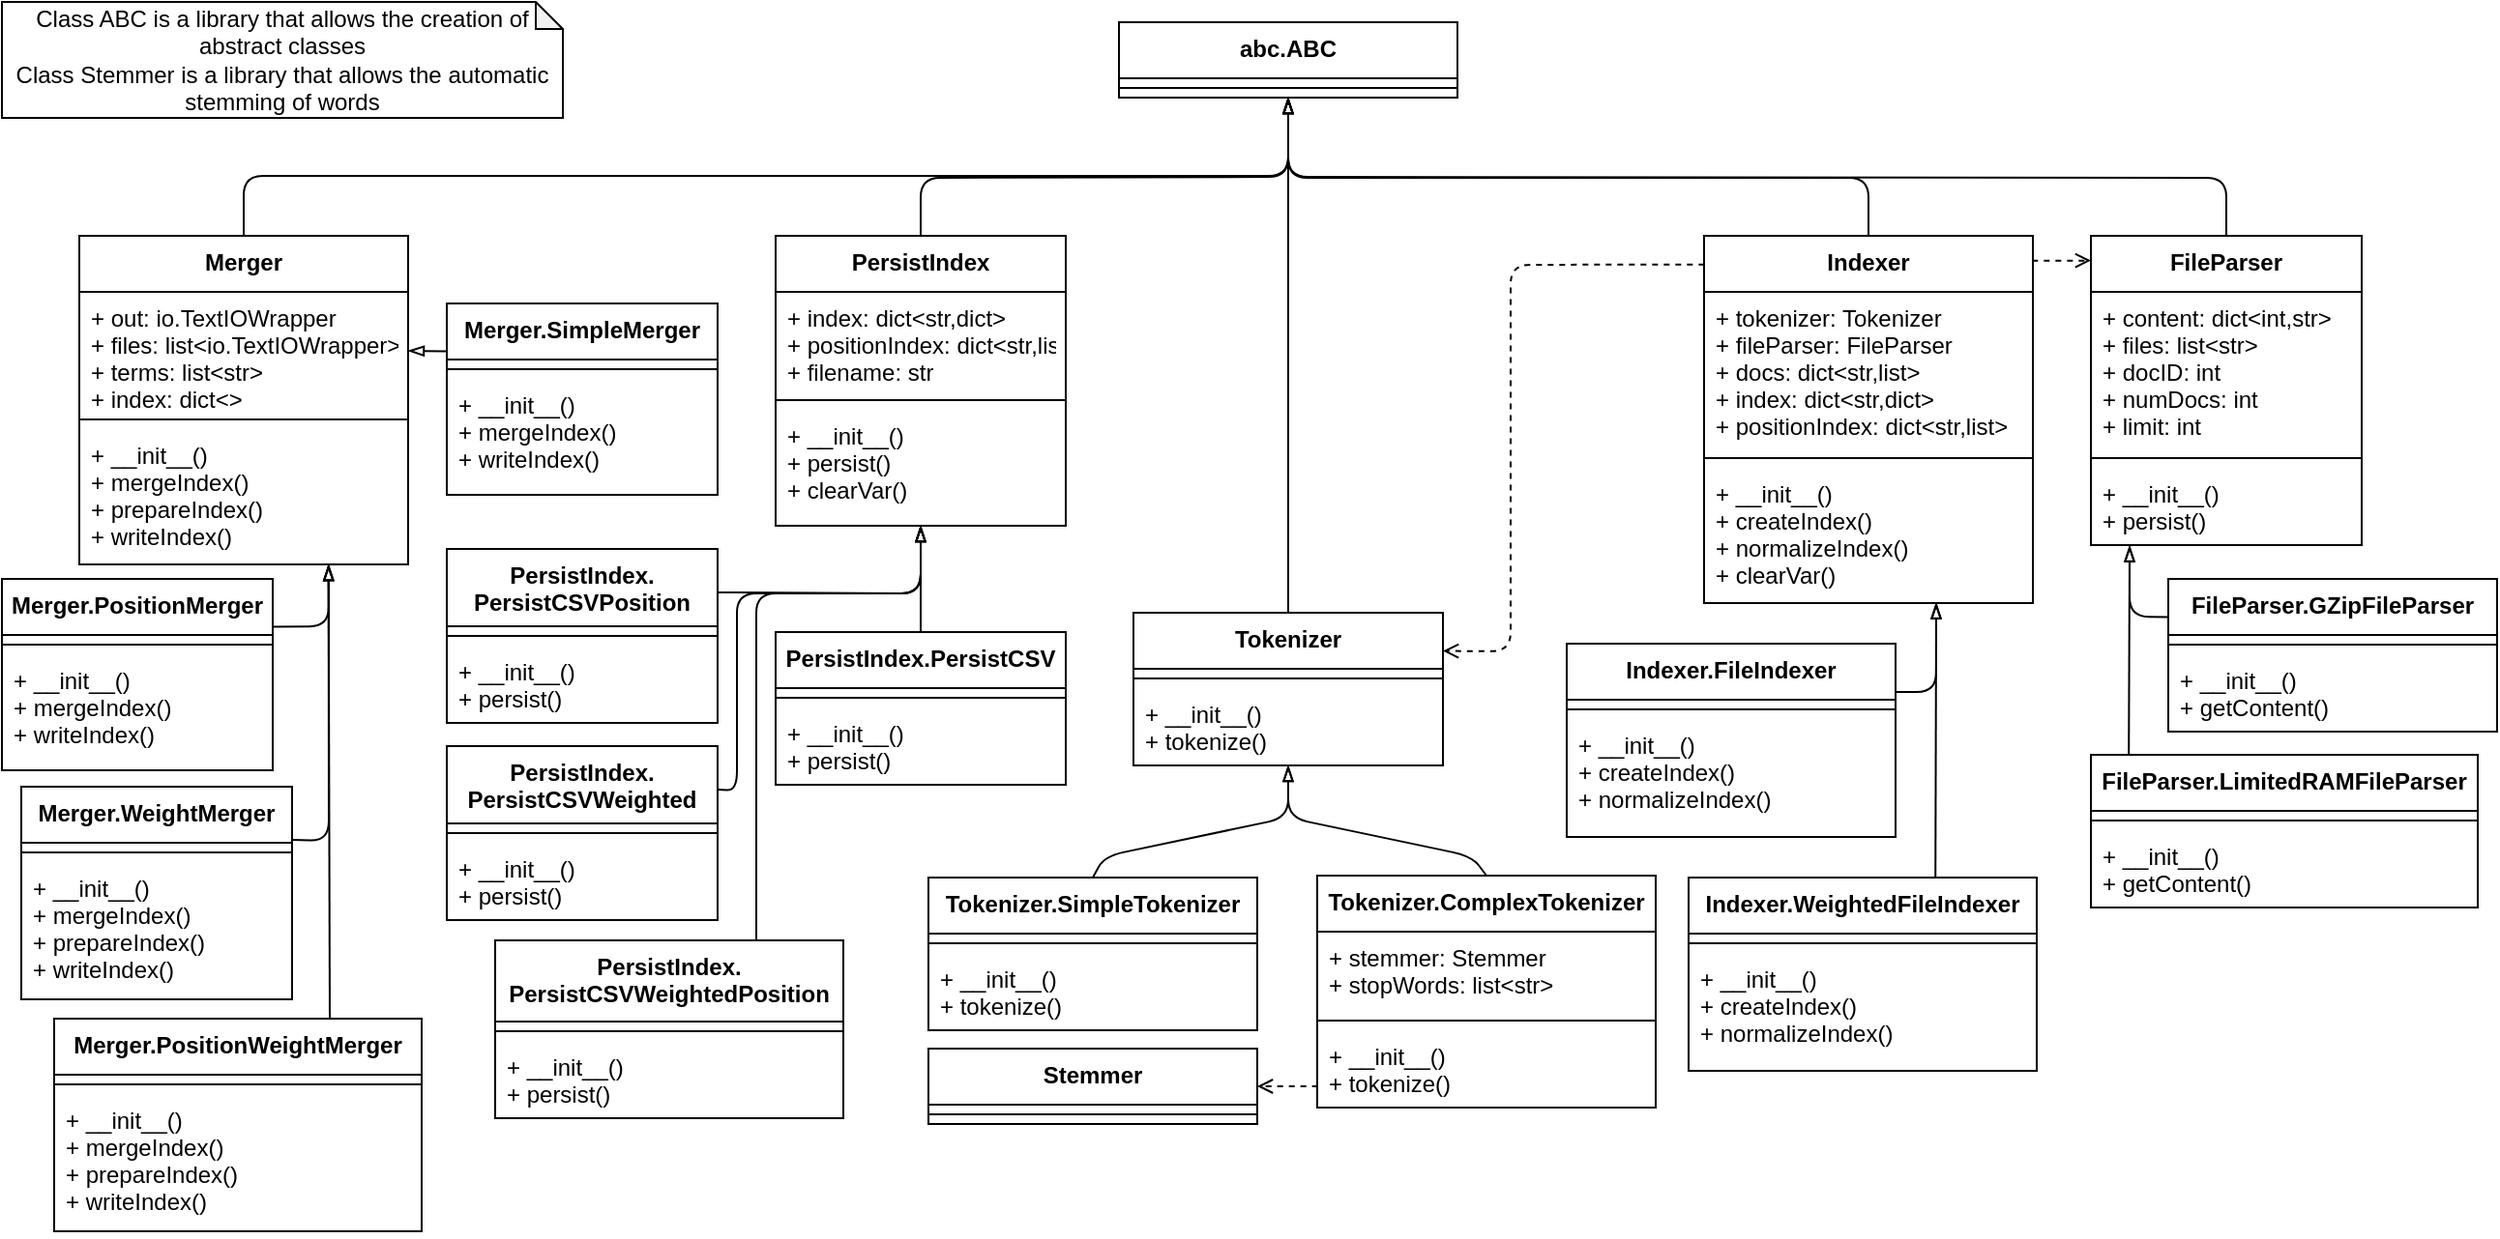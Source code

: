 <mxfile version="12.1.9" type="device" pages="1"><diagram id="VKY3sUnj_cn3xkOF_sJY" name="Page-1"><mxGraphModel dx="2232" dy="1197" grid="1" gridSize="10" guides="1" tooltips="1" connect="1" arrows="1" fold="1" page="1" pageScale="1" pageWidth="850" pageHeight="1100" math="0" shadow="0"><root><mxCell id="0"/><mxCell id="1" parent="0"/><mxCell id="mFvd8jELYNwVajI45UIi-1" value="Tokenizer" style="swimlane;fontStyle=1;align=center;verticalAlign=top;childLayout=stackLayout;horizontal=1;startSize=29;horizontalStack=0;resizeParent=1;resizeParentMax=0;resizeLast=0;collapsible=1;marginBottom=0;" parent="1" vertex="1"><mxGeometry x="385" y="350" width="160" height="79" as="geometry"/></mxCell><mxCell id="mFvd8jELYNwVajI45UIi-3" value="" style="line;strokeWidth=1;fillColor=none;align=left;verticalAlign=middle;spacingTop=-1;spacingLeft=3;spacingRight=3;rotatable=0;labelPosition=right;points=[];portConstraint=eastwest;" parent="mFvd8jELYNwVajI45UIi-1" vertex="1"><mxGeometry y="29" width="160" height="10" as="geometry"/></mxCell><mxCell id="mFvd8jELYNwVajI45UIi-4" value="+ __init__()&#xA;+ tokenize()&#xA;" style="text;strokeColor=none;fillColor=none;align=left;verticalAlign=top;spacingLeft=4;spacingRight=4;overflow=hidden;rotatable=0;points=[[0,0.5],[1,0.5]];portConstraint=eastwest;" parent="mFvd8jELYNwVajI45UIi-1" vertex="1"><mxGeometry y="39" width="160" height="40" as="geometry"/></mxCell><mxCell id="mFvd8jELYNwVajI45UIi-5" value="Tokenizer.ComplexTokenizer" style="swimlane;fontStyle=1;align=center;verticalAlign=top;childLayout=stackLayout;horizontal=1;startSize=29;horizontalStack=0;resizeParent=1;resizeParentMax=0;resizeLast=0;collapsible=1;marginBottom=0;" parent="1" vertex="1"><mxGeometry x="480" y="486" width="175" height="120" as="geometry"/></mxCell><mxCell id="mFvd8jELYNwVajI45UIi-6" value="+ stemmer: Stemmer&#xA;+ stopWords: list&lt;str&gt;&#xA;" style="text;strokeColor=none;fillColor=none;align=left;verticalAlign=top;spacingLeft=4;spacingRight=4;overflow=hidden;rotatable=0;points=[[0,0.5],[1,0.5]];portConstraint=eastwest;" parent="mFvd8jELYNwVajI45UIi-5" vertex="1"><mxGeometry y="29" width="175" height="41" as="geometry"/></mxCell><mxCell id="mFvd8jELYNwVajI45UIi-7" value="" style="line;strokeWidth=1;fillColor=none;align=left;verticalAlign=middle;spacingTop=-1;spacingLeft=3;spacingRight=3;rotatable=0;labelPosition=right;points=[];portConstraint=eastwest;" parent="mFvd8jELYNwVajI45UIi-5" vertex="1"><mxGeometry y="70" width="175" height="10" as="geometry"/></mxCell><mxCell id="mFvd8jELYNwVajI45UIi-8" value="+ __init__()&#xA;+ tokenize()&#xA;" style="text;strokeColor=none;fillColor=none;align=left;verticalAlign=top;spacingLeft=4;spacingRight=4;overflow=hidden;rotatable=0;points=[[0,0.5],[1,0.5]];portConstraint=eastwest;" parent="mFvd8jELYNwVajI45UIi-5" vertex="1"><mxGeometry y="80" width="175" height="40" as="geometry"/></mxCell><mxCell id="mFvd8jELYNwVajI45UIi-9" value="Stemmer" style="swimlane;fontStyle=1;align=center;verticalAlign=top;childLayout=stackLayout;horizontal=1;startSize=29;horizontalStack=0;resizeParent=1;resizeParentMax=0;resizeLast=0;collapsible=1;marginBottom=0;" parent="1" vertex="1"><mxGeometry x="279" y="575.5" width="170" height="39" as="geometry"/></mxCell><mxCell id="mFvd8jELYNwVajI45UIi-11" value="" style="line;strokeWidth=1;fillColor=none;align=left;verticalAlign=middle;spacingTop=-1;spacingLeft=3;spacingRight=3;rotatable=0;labelPosition=right;points=[];portConstraint=eastwest;" parent="mFvd8jELYNwVajI45UIi-9" vertex="1"><mxGeometry y="29" width="170" height="10" as="geometry"/></mxCell><mxCell id="mFvd8jELYNwVajI45UIi-13" value="Tokenizer.SimpleTokenizer" style="swimlane;fontStyle=1;align=center;verticalAlign=top;childLayout=stackLayout;horizontal=1;startSize=29;horizontalStack=0;resizeParent=1;resizeParentMax=0;resizeLast=0;collapsible=1;marginBottom=0;" parent="1" vertex="1"><mxGeometry x="279" y="487" width="170" height="79" as="geometry"/></mxCell><mxCell id="mFvd8jELYNwVajI45UIi-15" value="" style="line;strokeWidth=1;fillColor=none;align=left;verticalAlign=middle;spacingTop=-1;spacingLeft=3;spacingRight=3;rotatable=0;labelPosition=right;points=[];portConstraint=eastwest;" parent="mFvd8jELYNwVajI45UIi-13" vertex="1"><mxGeometry y="29" width="170" height="10" as="geometry"/></mxCell><mxCell id="mFvd8jELYNwVajI45UIi-16" value="+ __init__()&#xA;+ tokenize()&#xA;" style="text;strokeColor=none;fillColor=none;align=left;verticalAlign=top;spacingLeft=4;spacingRight=4;overflow=hidden;rotatable=0;points=[[0,0.5],[1,0.5]];portConstraint=eastwest;" parent="mFvd8jELYNwVajI45UIi-13" vertex="1"><mxGeometry y="39" width="170" height="40" as="geometry"/></mxCell><mxCell id="mFvd8jELYNwVajI45UIi-17" value="" style="endArrow=blockThin;html=1;exitX=0.5;exitY=0;exitDx=0;exitDy=0;endFill=0;" parent="1" source="mFvd8jELYNwVajI45UIi-13" target="mFvd8jELYNwVajI45UIi-4" edge="1"><mxGeometry width="50" height="50" relative="1" as="geometry"><mxPoint x="470" y="550" as="sourcePoint"/><mxPoint x="210" y="590" as="targetPoint"/><Array as="points"><mxPoint x="370" y="476"/><mxPoint x="465" y="456"/></Array></mxGeometry></mxCell><mxCell id="mFvd8jELYNwVajI45UIi-18" value="" style="endArrow=blockThin;html=1;exitX=0.5;exitY=0;exitDx=0;exitDy=0;endFill=0;" parent="1" source="mFvd8jELYNwVajI45UIi-5" target="mFvd8jELYNwVajI45UIi-4" edge="1"><mxGeometry width="50" height="50" relative="1" as="geometry"><mxPoint x="355" y="555" as="sourcePoint"/><mxPoint x="470" y="470" as="targetPoint"/><Array as="points"><mxPoint x="560" y="476"/><mxPoint x="465" y="456"/></Array></mxGeometry></mxCell><mxCell id="mFvd8jELYNwVajI45UIi-19" value="" style="endArrow=open;html=1;exitX=0.002;exitY=0.725;exitDx=0;exitDy=0;endFill=0;dashed=1;exitPerimeter=0;" parent="1" source="mFvd8jELYNwVajI45UIi-8" target="mFvd8jELYNwVajI45UIi-9" edge="1"><mxGeometry width="50" height="50" relative="1" as="geometry"><mxPoint x="597.5" y="497.5" as="sourcePoint"/><mxPoint x="475" y="455.5" as="targetPoint"/><Array as="points"/></mxGeometry></mxCell><mxCell id="mFvd8jELYNwVajI45UIi-20" value="abc.ABC" style="swimlane;fontStyle=1;align=center;verticalAlign=top;childLayout=stackLayout;horizontal=1;startSize=29;horizontalStack=0;resizeParent=1;resizeParentMax=0;resizeLast=0;collapsible=1;marginBottom=0;" parent="1" vertex="1"><mxGeometry x="377.5" y="44.5" width="175" height="39" as="geometry"/></mxCell><mxCell id="mFvd8jELYNwVajI45UIi-21" value="" style="line;strokeWidth=1;fillColor=none;align=left;verticalAlign=middle;spacingTop=-1;spacingLeft=3;spacingRight=3;rotatable=0;labelPosition=right;points=[];portConstraint=eastwest;" parent="mFvd8jELYNwVajI45UIi-20" vertex="1"><mxGeometry y="29" width="175" height="10" as="geometry"/></mxCell><mxCell id="mFvd8jELYNwVajI45UIi-22" value="" style="endArrow=blockThin;html=1;exitX=0.5;exitY=0;exitDx=0;exitDy=0;endFill=0;" parent="1" source="mFvd8jELYNwVajI45UIi-1" target="mFvd8jELYNwVajI45UIi-20" edge="1"><mxGeometry width="50" height="50" relative="1" as="geometry"><mxPoint x="597.5" y="326.5" as="sourcePoint"/><mxPoint x="657.747" y="284.5" as="targetPoint"/><Array as="points"/></mxGeometry></mxCell><mxCell id="mFvd8jELYNwVajI45UIi-23" value="PersistIndex" style="swimlane;fontStyle=1;align=center;verticalAlign=top;childLayout=stackLayout;horizontal=1;startSize=29;horizontalStack=0;resizeParent=1;resizeParentMax=0;resizeLast=0;collapsible=1;marginBottom=0;" parent="1" vertex="1"><mxGeometry x="200" y="155" width="150" height="150" as="geometry"/></mxCell><mxCell id="mFvd8jELYNwVajI45UIi-24" value="+ index: dict&lt;str,dict&gt;&#xA;+ positionIndex: dict&lt;str,list&gt;&#xA;+ filename: str&#xA;" style="text;strokeColor=none;fillColor=none;align=left;verticalAlign=top;spacingLeft=4;spacingRight=4;overflow=hidden;rotatable=0;points=[[0,0.5],[1,0.5]];portConstraint=eastwest;" parent="mFvd8jELYNwVajI45UIi-23" vertex="1"><mxGeometry y="29" width="150" height="51" as="geometry"/></mxCell><mxCell id="mFvd8jELYNwVajI45UIi-25" value="" style="line;strokeWidth=1;fillColor=none;align=left;verticalAlign=middle;spacingTop=-1;spacingLeft=3;spacingRight=3;rotatable=0;labelPosition=right;points=[];portConstraint=eastwest;" parent="mFvd8jELYNwVajI45UIi-23" vertex="1"><mxGeometry y="80" width="150" height="10" as="geometry"/></mxCell><mxCell id="mFvd8jELYNwVajI45UIi-26" value="+ __init__()&#xA;+ persist()&#xA;+ clearVar()&#xA;" style="text;strokeColor=none;fillColor=none;align=left;verticalAlign=top;spacingLeft=4;spacingRight=4;overflow=hidden;rotatable=0;points=[[0,0.5],[1,0.5]];portConstraint=eastwest;" parent="mFvd8jELYNwVajI45UIi-23" vertex="1"><mxGeometry y="90" width="150" height="60" as="geometry"/></mxCell><mxCell id="mFvd8jELYNwVajI45UIi-27" value="PersistIndex.PersistCSV" style="swimlane;fontStyle=1;align=center;verticalAlign=top;childLayout=stackLayout;horizontal=1;startSize=29;horizontalStack=0;resizeParent=1;resizeParentMax=0;resizeLast=0;collapsible=1;marginBottom=0;" parent="1" vertex="1"><mxGeometry x="200" y="360" width="150" height="79" as="geometry"/></mxCell><mxCell id="mFvd8jELYNwVajI45UIi-29" value="" style="line;strokeWidth=1;fillColor=none;align=left;verticalAlign=middle;spacingTop=-1;spacingLeft=3;spacingRight=3;rotatable=0;labelPosition=right;points=[];portConstraint=eastwest;" parent="mFvd8jELYNwVajI45UIi-27" vertex="1"><mxGeometry y="29" width="150" height="10" as="geometry"/></mxCell><mxCell id="mFvd8jELYNwVajI45UIi-30" value="+ __init__()&#xA;+ persist()&#xA;" style="text;strokeColor=none;fillColor=none;align=left;verticalAlign=top;spacingLeft=4;spacingRight=4;overflow=hidden;rotatable=0;points=[[0,0.5],[1,0.5]];portConstraint=eastwest;" parent="mFvd8jELYNwVajI45UIi-27" vertex="1"><mxGeometry y="39" width="150" height="40" as="geometry"/></mxCell><mxCell id="mFvd8jELYNwVajI45UIi-31" value="" style="endArrow=blockThin;html=1;exitX=0.5;exitY=0;exitDx=0;exitDy=0;endFill=0;" parent="1" source="mFvd8jELYNwVajI45UIi-27" target="mFvd8jELYNwVajI45UIi-23" edge="1"><mxGeometry width="50" height="50" relative="1" as="geometry"><mxPoint x="565" y="164.5" as="sourcePoint"/><mxPoint x="565" y="93.5" as="targetPoint"/><Array as="points"/></mxGeometry></mxCell><mxCell id="mFvd8jELYNwVajI45UIi-32" value="" style="endArrow=blockThin;html=1;exitX=0.5;exitY=0;exitDx=0;exitDy=0;endFill=0;" parent="1" source="mFvd8jELYNwVajI45UIi-23" target="mFvd8jELYNwVajI45UIi-20" edge="1"><mxGeometry width="50" height="50" relative="1" as="geometry"><mxPoint x="475" y="164.5" as="sourcePoint"/><mxPoint x="475" y="93.5" as="targetPoint"/><Array as="points"><mxPoint x="275" y="125"/><mxPoint x="465" y="124.5"/></Array></mxGeometry></mxCell><mxCell id="mFvd8jELYNwVajI45UIi-37" value="FileParser" style="swimlane;fontStyle=1;align=center;verticalAlign=top;childLayout=stackLayout;horizontal=1;startSize=29;horizontalStack=0;resizeParent=1;resizeParentMax=0;resizeLast=0;collapsible=1;marginBottom=0;" parent="1" vertex="1"><mxGeometry x="880" y="155" width="140" height="160" as="geometry"/></mxCell><mxCell id="mFvd8jELYNwVajI45UIi-38" value="+ content: dict&lt;int,str&gt;&#xA;+ files: list&lt;str&gt;&#xA;+ docID: int&#xA;+ numDocs: int&#xA;+ limit: int&#xA;&#xA;" style="text;strokeColor=none;fillColor=none;align=left;verticalAlign=top;spacingLeft=4;spacingRight=4;overflow=hidden;rotatable=0;points=[[0,0.5],[1,0.5]];portConstraint=eastwest;" parent="mFvd8jELYNwVajI45UIi-37" vertex="1"><mxGeometry y="29" width="140" height="81" as="geometry"/></mxCell><mxCell id="mFvd8jELYNwVajI45UIi-39" value="" style="line;strokeWidth=1;fillColor=none;align=left;verticalAlign=middle;spacingTop=-1;spacingLeft=3;spacingRight=3;rotatable=0;labelPosition=right;points=[];portConstraint=eastwest;" parent="mFvd8jELYNwVajI45UIi-37" vertex="1"><mxGeometry y="110" width="140" height="10" as="geometry"/></mxCell><mxCell id="mFvd8jELYNwVajI45UIi-40" value="+ __init__()&#xA;+ persist()&#xA;" style="text;strokeColor=none;fillColor=none;align=left;verticalAlign=top;spacingLeft=4;spacingRight=4;overflow=hidden;rotatable=0;points=[[0,0.5],[1,0.5]];portConstraint=eastwest;" parent="mFvd8jELYNwVajI45UIi-37" vertex="1"><mxGeometry y="120" width="140" height="40" as="geometry"/></mxCell><mxCell id="mFvd8jELYNwVajI45UIi-41" value="FileParser.GZipFileParser" style="swimlane;fontStyle=1;align=center;verticalAlign=top;childLayout=stackLayout;horizontal=1;startSize=29;horizontalStack=0;resizeParent=1;resizeParentMax=0;resizeLast=0;collapsible=1;marginBottom=0;" parent="1" vertex="1"><mxGeometry x="920" y="332.5" width="170" height="79" as="geometry"/></mxCell><mxCell id="mFvd8jELYNwVajI45UIi-42" value="" style="line;strokeWidth=1;fillColor=none;align=left;verticalAlign=middle;spacingTop=-1;spacingLeft=3;spacingRight=3;rotatable=0;labelPosition=right;points=[];portConstraint=eastwest;" parent="mFvd8jELYNwVajI45UIi-41" vertex="1"><mxGeometry y="29" width="170" height="10" as="geometry"/></mxCell><mxCell id="mFvd8jELYNwVajI45UIi-43" value="+ __init__()&#xA;+ getContent()&#xA;" style="text;strokeColor=none;fillColor=none;align=left;verticalAlign=top;spacingLeft=4;spacingRight=4;overflow=hidden;rotatable=0;points=[[0,0.5],[1,0.5]];portConstraint=eastwest;" parent="mFvd8jELYNwVajI45UIi-41" vertex="1"><mxGeometry y="39" width="170" height="40" as="geometry"/></mxCell><mxCell id="mFvd8jELYNwVajI45UIi-44" value="" style="endArrow=blockThin;html=1;exitX=0;exitY=0.25;exitDx=0;exitDy=0;endFill=0;entryX=0.143;entryY=1.006;entryDx=0;entryDy=0;entryPerimeter=0;" parent="1" source="mFvd8jELYNwVajI45UIi-41" target="mFvd8jELYNwVajI45UIi-40" edge="1"><mxGeometry width="50" height="50" relative="1" as="geometry"><mxPoint x="1265" y="261.5" as="sourcePoint"/><mxPoint x="950" y="330" as="targetPoint"/><Array as="points"><mxPoint x="900" y="352"/></Array></mxGeometry></mxCell><mxCell id="mFvd8jELYNwVajI45UIi-46" value="" style="endArrow=blockThin;html=1;exitX=0.5;exitY=0;exitDx=0;exitDy=0;endFill=0;" parent="1" source="mFvd8jELYNwVajI45UIi-37" target="mFvd8jELYNwVajI45UIi-20" edge="1"><mxGeometry width="50" height="50" relative="1" as="geometry"><mxPoint x="475" y="164.5" as="sourcePoint"/><mxPoint x="475" y="93.5" as="targetPoint"/><Array as="points"><mxPoint x="950" y="125"/><mxPoint x="465" y="124.5"/></Array></mxGeometry></mxCell><mxCell id="mFvd8jELYNwVajI45UIi-48" value="&lt;div&gt;Class ABC is a library that allows the creation of abstract classes&lt;br&gt;&lt;/div&gt;&lt;div&gt;Class Stemmer is a library that allows the automatic stemming of words&lt;br&gt;&lt;/div&gt;" style="shape=note;whiteSpace=wrap;html=1;backgroundOutline=1;darkOpacity=0.05;size=14;" parent="1" vertex="1"><mxGeometry x="-200" y="34" width="290" height="60" as="geometry"/></mxCell><mxCell id="4yUmsOPbtaLWC8INMHLl-1" value="PersistIndex.&#xA;PersistCSVWeighted" style="swimlane;fontStyle=1;align=center;verticalAlign=top;childLayout=stackLayout;horizontal=1;startSize=40;horizontalStack=0;resizeParent=1;resizeParentMax=0;resizeLast=0;collapsible=1;marginBottom=0;" parent="1" vertex="1"><mxGeometry x="30" y="419" width="140" height="90" as="geometry"/></mxCell><mxCell id="4yUmsOPbtaLWC8INMHLl-2" value="" style="line;strokeWidth=1;fillColor=none;align=left;verticalAlign=middle;spacingTop=-1;spacingLeft=3;spacingRight=3;rotatable=0;labelPosition=right;points=[];portConstraint=eastwest;" parent="4yUmsOPbtaLWC8INMHLl-1" vertex="1"><mxGeometry y="40" width="140" height="10" as="geometry"/></mxCell><mxCell id="4yUmsOPbtaLWC8INMHLl-3" value="+ __init__()&#xA;+ persist()&#xA;" style="text;strokeColor=none;fillColor=none;align=left;verticalAlign=top;spacingLeft=4;spacingRight=4;overflow=hidden;rotatable=0;points=[[0,0.5],[1,0.5]];portConstraint=eastwest;" parent="4yUmsOPbtaLWC8INMHLl-1" vertex="1"><mxGeometry y="50" width="140" height="40" as="geometry"/></mxCell><mxCell id="4yUmsOPbtaLWC8INMHLl-6" value="" style="endArrow=blockThin;html=1;exitX=1;exitY=0.25;exitDx=0;exitDy=0;endFill=0;" parent="1" source="4yUmsOPbtaLWC8INMHLl-1" target="mFvd8jELYNwVajI45UIi-26" edge="1"><mxGeometry width="50" height="50" relative="1" as="geometry"><mxPoint x="100" y="303.75" as="sourcePoint"/><mxPoint x="270" y="274" as="targetPoint"/><Array as="points"><mxPoint x="180" y="442"/><mxPoint x="180" y="340"/><mxPoint x="275" y="340"/></Array></mxGeometry></mxCell><mxCell id="4yUmsOPbtaLWC8INMHLl-7" value="PersistIndex.&#xA;PersistCSVWeightedPosition" style="swimlane;fontStyle=1;align=center;verticalAlign=top;childLayout=stackLayout;horizontal=1;startSize=42;horizontalStack=0;resizeParent=1;resizeParentMax=0;resizeLast=0;collapsible=1;marginBottom=0;" parent="1" vertex="1"><mxGeometry x="55" y="519.5" width="180" height="92" as="geometry"/></mxCell><mxCell id="4yUmsOPbtaLWC8INMHLl-8" value="" style="line;strokeWidth=1;fillColor=none;align=left;verticalAlign=middle;spacingTop=-1;spacingLeft=3;spacingRight=3;rotatable=0;labelPosition=right;points=[];portConstraint=eastwest;" parent="4yUmsOPbtaLWC8INMHLl-7" vertex="1"><mxGeometry y="42" width="180" height="10" as="geometry"/></mxCell><mxCell id="4yUmsOPbtaLWC8INMHLl-9" value="+ __init__()&#xA;+ persist()&#xA;" style="text;strokeColor=none;fillColor=none;align=left;verticalAlign=top;spacingLeft=4;spacingRight=4;overflow=hidden;rotatable=0;points=[[0,0.5],[1,0.5]];portConstraint=eastwest;" parent="4yUmsOPbtaLWC8INMHLl-7" vertex="1"><mxGeometry y="52" width="180" height="40" as="geometry"/></mxCell><mxCell id="4yUmsOPbtaLWC8INMHLl-14" value="PersistIndex.&#xA;PersistCSVPosition" style="swimlane;fontStyle=1;align=center;verticalAlign=top;childLayout=stackLayout;horizontal=1;startSize=40;horizontalStack=0;resizeParent=1;resizeParentMax=0;resizeLast=0;collapsible=1;marginBottom=0;" parent="1" vertex="1"><mxGeometry x="30" y="317" width="140" height="90" as="geometry"/></mxCell><mxCell id="4yUmsOPbtaLWC8INMHLl-15" value="" style="line;strokeWidth=1;fillColor=none;align=left;verticalAlign=middle;spacingTop=-1;spacingLeft=3;spacingRight=3;rotatable=0;labelPosition=right;points=[];portConstraint=eastwest;" parent="4yUmsOPbtaLWC8INMHLl-14" vertex="1"><mxGeometry y="40" width="140" height="10" as="geometry"/></mxCell><mxCell id="4yUmsOPbtaLWC8INMHLl-16" value="+ __init__()&#xA;+ persist()&#xA;" style="text;strokeColor=none;fillColor=none;align=left;verticalAlign=top;spacingLeft=4;spacingRight=4;overflow=hidden;rotatable=0;points=[[0,0.5],[1,0.5]];portConstraint=eastwest;" parent="4yUmsOPbtaLWC8INMHLl-14" vertex="1"><mxGeometry y="50" width="140" height="40" as="geometry"/></mxCell><mxCell id="4yUmsOPbtaLWC8INMHLl-17" value="" style="endArrow=blockThin;html=1;endFill=0;exitX=0.75;exitY=0;exitDx=0;exitDy=0;" parent="1" source="4yUmsOPbtaLWC8INMHLl-7" target="mFvd8jELYNwVajI45UIi-26" edge="1"><mxGeometry width="50" height="50" relative="1" as="geometry"><mxPoint x="120" y="404" as="sourcePoint"/><mxPoint x="275" y="285" as="targetPoint"/><Array as="points"><mxPoint x="190" y="340"/><mxPoint x="275" y="340"/></Array></mxGeometry></mxCell><mxCell id="4yUmsOPbtaLWC8INMHLl-19" value="" style="endArrow=blockThin;html=1;exitX=1;exitY=0.25;exitDx=0;exitDy=0;endFill=0;" parent="1" source="4yUmsOPbtaLWC8INMHLl-14" target="mFvd8jELYNwVajI45UIi-26" edge="1"><mxGeometry width="50" height="50" relative="1" as="geometry"><mxPoint x="170" y="323.5" as="sourcePoint"/><mxPoint x="310" y="310" as="targetPoint"/><Array as="points"><mxPoint x="275" y="340"/></Array></mxGeometry></mxCell><mxCell id="4yUmsOPbtaLWC8INMHLl-20" value="FileParser.LimitedRAMFileParser" style="swimlane;fontStyle=1;align=center;verticalAlign=top;childLayout=stackLayout;horizontal=1;startSize=29;horizontalStack=0;resizeParent=1;resizeParentMax=0;resizeLast=0;collapsible=1;marginBottom=0;" parent="1" vertex="1"><mxGeometry x="880" y="423.5" width="200" height="79" as="geometry"/></mxCell><mxCell id="4yUmsOPbtaLWC8INMHLl-21" value="" style="line;strokeWidth=1;fillColor=none;align=left;verticalAlign=middle;spacingTop=-1;spacingLeft=3;spacingRight=3;rotatable=0;labelPosition=right;points=[];portConstraint=eastwest;" parent="4yUmsOPbtaLWC8INMHLl-20" vertex="1"><mxGeometry y="29" width="200" height="10" as="geometry"/></mxCell><mxCell id="4yUmsOPbtaLWC8INMHLl-22" value="+ __init__()&#xA;+ getContent()&#xA;" style="text;strokeColor=none;fillColor=none;align=left;verticalAlign=top;spacingLeft=4;spacingRight=4;overflow=hidden;rotatable=0;points=[[0,0.5],[1,0.5]];portConstraint=eastwest;" parent="4yUmsOPbtaLWC8INMHLl-20" vertex="1"><mxGeometry y="39" width="200" height="40" as="geometry"/></mxCell><mxCell id="4yUmsOPbtaLWC8INMHLl-23" value="" style="endArrow=blockThin;html=1;endFill=0;entryX=0.143;entryY=1.01;entryDx=0;entryDy=0;entryPerimeter=0;exitX=0.098;exitY=-0.002;exitDx=0;exitDy=0;exitPerimeter=0;" parent="1" source="4yUmsOPbtaLWC8INMHLl-20" target="mFvd8jELYNwVajI45UIi-40" edge="1"><mxGeometry width="50" height="50" relative="1" as="geometry"><mxPoint x="975" y="415" as="sourcePoint"/><mxPoint x="910" y="330" as="targetPoint"/><Array as="points"/></mxGeometry></mxCell><mxCell id="4yUmsOPbtaLWC8INMHLl-24" value="Merger" style="swimlane;fontStyle=1;align=center;verticalAlign=top;childLayout=stackLayout;horizontal=1;startSize=29;horizontalStack=0;resizeParent=1;resizeParentMax=0;resizeLast=0;collapsible=1;marginBottom=0;" parent="1" vertex="1"><mxGeometry x="-160" y="155" width="170" height="170" as="geometry"/></mxCell><mxCell id="4yUmsOPbtaLWC8INMHLl-25" value="+ out: io.TextIOWrapper&#xA;+ files: list&lt;io.TextIOWrapper&gt;&#xA;+ terms: list&lt;str&gt;&#xA;+ index: dict&lt;&gt;&#xA;&#xA;" style="text;strokeColor=none;fillColor=none;align=left;verticalAlign=top;spacingLeft=4;spacingRight=4;overflow=hidden;rotatable=0;points=[[0,0.5],[1,0.5]];portConstraint=eastwest;" parent="4yUmsOPbtaLWC8INMHLl-24" vertex="1"><mxGeometry y="29" width="170" height="61" as="geometry"/></mxCell><mxCell id="4yUmsOPbtaLWC8INMHLl-26" value="" style="line;strokeWidth=1;fillColor=none;align=left;verticalAlign=middle;spacingTop=-1;spacingLeft=3;spacingRight=3;rotatable=0;labelPosition=right;points=[];portConstraint=eastwest;" parent="4yUmsOPbtaLWC8INMHLl-24" vertex="1"><mxGeometry y="90" width="170" height="10" as="geometry"/></mxCell><mxCell id="4yUmsOPbtaLWC8INMHLl-27" value="+ __init__()&#xA;+ mergeIndex()&#xA;+ prepareIndex()&#xA;+ writeIndex()&#xA;&#xA;" style="text;strokeColor=none;fillColor=none;align=left;verticalAlign=top;spacingLeft=4;spacingRight=4;overflow=hidden;rotatable=0;points=[[0,0.5],[1,0.5]];portConstraint=eastwest;" parent="4yUmsOPbtaLWC8INMHLl-24" vertex="1"><mxGeometry y="100" width="170" height="70" as="geometry"/></mxCell><mxCell id="4yUmsOPbtaLWC8INMHLl-28" value="" style="endArrow=blockThin;html=1;endFill=0;exitX=0.5;exitY=0;exitDx=0;exitDy=0;entryX=0.5;entryY=1;entryDx=0;entryDy=0;" parent="1" source="4yUmsOPbtaLWC8INMHLl-24" target="mFvd8jELYNwVajI45UIi-20" edge="1"><mxGeometry width="50" height="50" relative="1" as="geometry"><mxPoint x="60" y="154" as="sourcePoint"/><mxPoint x="475" y="93.5" as="targetPoint"/><Array as="points"><mxPoint x="-75" y="124"/><mxPoint x="465" y="124"/></Array></mxGeometry></mxCell><mxCell id="4yUmsOPbtaLWC8INMHLl-29" value="Merger.SimpleMerger" style="swimlane;fontStyle=1;align=center;verticalAlign=top;childLayout=stackLayout;horizontal=1;startSize=29;horizontalStack=0;resizeParent=1;resizeParentMax=0;resizeLast=0;collapsible=1;marginBottom=0;" parent="1" vertex="1"><mxGeometry x="30" y="190" width="140" height="99" as="geometry"/></mxCell><mxCell id="4yUmsOPbtaLWC8INMHLl-30" value="" style="line;strokeWidth=1;fillColor=none;align=left;verticalAlign=middle;spacingTop=-1;spacingLeft=3;spacingRight=3;rotatable=0;labelPosition=right;points=[];portConstraint=eastwest;" parent="4yUmsOPbtaLWC8INMHLl-29" vertex="1"><mxGeometry y="29" width="140" height="10" as="geometry"/></mxCell><mxCell id="4yUmsOPbtaLWC8INMHLl-31" value="+ __init__()&#xA;+ mergeIndex()&#xA;+ writeIndex()&#xA;" style="text;strokeColor=none;fillColor=none;align=left;verticalAlign=top;spacingLeft=4;spacingRight=4;overflow=hidden;rotatable=0;points=[[0,0.5],[1,0.5]];portConstraint=eastwest;" parent="4yUmsOPbtaLWC8INMHLl-29" vertex="1"><mxGeometry y="39" width="140" height="60" as="geometry"/></mxCell><mxCell id="4yUmsOPbtaLWC8INMHLl-32" value="Merger.PositionMerger" style="swimlane;fontStyle=1;align=center;verticalAlign=top;childLayout=stackLayout;horizontal=1;startSize=29;horizontalStack=0;resizeParent=1;resizeParentMax=0;resizeLast=0;collapsible=1;marginBottom=0;" parent="1" vertex="1"><mxGeometry x="-200" y="332.5" width="140" height="99" as="geometry"/></mxCell><mxCell id="4yUmsOPbtaLWC8INMHLl-33" value="" style="line;strokeWidth=1;fillColor=none;align=left;verticalAlign=middle;spacingTop=-1;spacingLeft=3;spacingRight=3;rotatable=0;labelPosition=right;points=[];portConstraint=eastwest;" parent="4yUmsOPbtaLWC8INMHLl-32" vertex="1"><mxGeometry y="29" width="140" height="10" as="geometry"/></mxCell><mxCell id="4yUmsOPbtaLWC8INMHLl-34" value="+ __init__()&#xA;+ mergeIndex()&#xA;+ writeIndex()&#xA;" style="text;strokeColor=none;fillColor=none;align=left;verticalAlign=top;spacingLeft=4;spacingRight=4;overflow=hidden;rotatable=0;points=[[0,0.5],[1,0.5]];portConstraint=eastwest;" parent="4yUmsOPbtaLWC8INMHLl-32" vertex="1"><mxGeometry y="39" width="140" height="60" as="geometry"/></mxCell><mxCell id="4yUmsOPbtaLWC8INMHLl-35" value="Merger.WeightMerger" style="swimlane;fontStyle=1;align=center;verticalAlign=top;childLayout=stackLayout;horizontal=1;startSize=29;horizontalStack=0;resizeParent=1;resizeParentMax=0;resizeLast=0;collapsible=1;marginBottom=0;" parent="1" vertex="1"><mxGeometry x="-190" y="440" width="140" height="110" as="geometry"/></mxCell><mxCell id="4yUmsOPbtaLWC8INMHLl-36" value="" style="line;strokeWidth=1;fillColor=none;align=left;verticalAlign=middle;spacingTop=-1;spacingLeft=3;spacingRight=3;rotatable=0;labelPosition=right;points=[];portConstraint=eastwest;" parent="4yUmsOPbtaLWC8INMHLl-35" vertex="1"><mxGeometry y="29" width="140" height="10" as="geometry"/></mxCell><mxCell id="4yUmsOPbtaLWC8INMHLl-37" value="+ __init__()&#xA;+ mergeIndex()&#xA;+ prepareIndex()&#xA;+ writeIndex()&#xA;" style="text;strokeColor=none;fillColor=none;align=left;verticalAlign=top;spacingLeft=4;spacingRight=4;overflow=hidden;rotatable=0;points=[[0,0.5],[1,0.5]];portConstraint=eastwest;" parent="4yUmsOPbtaLWC8INMHLl-35" vertex="1"><mxGeometry y="39" width="140" height="71" as="geometry"/></mxCell><mxCell id="4yUmsOPbtaLWC8INMHLl-38" value="Merger.PositionWeightMerger" style="swimlane;fontStyle=1;align=center;verticalAlign=top;childLayout=stackLayout;horizontal=1;startSize=29;horizontalStack=0;resizeParent=1;resizeParentMax=0;resizeLast=0;collapsible=1;marginBottom=0;" parent="1" vertex="1"><mxGeometry x="-173" y="560" width="190" height="110" as="geometry"/></mxCell><mxCell id="4yUmsOPbtaLWC8INMHLl-39" value="" style="line;strokeWidth=1;fillColor=none;align=left;verticalAlign=middle;spacingTop=-1;spacingLeft=3;spacingRight=3;rotatable=0;labelPosition=right;points=[];portConstraint=eastwest;" parent="4yUmsOPbtaLWC8INMHLl-38" vertex="1"><mxGeometry y="29" width="190" height="10" as="geometry"/></mxCell><mxCell id="4yUmsOPbtaLWC8INMHLl-40" value="+ __init__()&#xA;+ mergeIndex()&#xA;+ prepareIndex()&#xA;+ writeIndex()&#xA;" style="text;strokeColor=none;fillColor=none;align=left;verticalAlign=top;spacingLeft=4;spacingRight=4;overflow=hidden;rotatable=0;points=[[0,0.5],[1,0.5]];portConstraint=eastwest;" parent="4yUmsOPbtaLWC8INMHLl-38" vertex="1"><mxGeometry y="39" width="190" height="71" as="geometry"/></mxCell><mxCell id="4yUmsOPbtaLWC8INMHLl-45" value="" style="endArrow=blockThin;html=1;exitX=0.75;exitY=0;exitDx=0;exitDy=0;endFill=0;entryX=0.758;entryY=1.001;entryDx=0;entryDy=0;entryPerimeter=0;" parent="1" source="4yUmsOPbtaLWC8INMHLl-38" target="4yUmsOPbtaLWC8INMHLl-27" edge="1"><mxGeometry width="50" height="50" relative="1" as="geometry"><mxPoint x="285" y="374.0" as="sourcePoint"/><mxPoint x="-30" y="330" as="targetPoint"/><Array as="points"/></mxGeometry></mxCell><mxCell id="4yUmsOPbtaLWC8INMHLl-46" value="" style="endArrow=blockThin;html=1;endFill=0;exitX=1;exitY=0.25;exitDx=0;exitDy=0;entryX=0.758;entryY=1.002;entryDx=0;entryDy=0;entryPerimeter=0;" parent="1" source="4yUmsOPbtaLWC8INMHLl-35" target="4yUmsOPbtaLWC8INMHLl-27" edge="1"><mxGeometry width="50" height="50" relative="1" as="geometry"><mxPoint x="-30" y="450" as="sourcePoint"/><mxPoint x="295" y="295" as="targetPoint"/><Array as="points"><mxPoint x="-31" y="468"/></Array></mxGeometry></mxCell><mxCell id="4yUmsOPbtaLWC8INMHLl-47" value="" style="endArrow=blockThin;html=1;endFill=0;exitX=1;exitY=0.25;exitDx=0;exitDy=0;entryX=0.758;entryY=1.001;entryDx=0;entryDy=0;entryPerimeter=0;" parent="1" source="4yUmsOPbtaLWC8INMHLl-32" target="4yUmsOPbtaLWC8INMHLl-27" edge="1"><mxGeometry width="50" height="50" relative="1" as="geometry"><mxPoint x="-40" y="477.5" as="sourcePoint"/><mxPoint x="-40" y="335" as="targetPoint"/><Array as="points"><mxPoint x="-31" y="357"/></Array></mxGeometry></mxCell><mxCell id="4yUmsOPbtaLWC8INMHLl-48" value="" style="endArrow=blockThin;html=1;exitX=0;exitY=0.25;exitDx=0;exitDy=0;endFill=0;entryX=1;entryY=0.5;entryDx=0;entryDy=0;" parent="1" source="4yUmsOPbtaLWC8INMHLl-29" target="4yUmsOPbtaLWC8INMHLl-25" edge="1"><mxGeometry width="50" height="50" relative="1" as="geometry"><mxPoint x="285" y="374" as="sourcePoint"/><mxPoint x="285" y="285" as="targetPoint"/><Array as="points"/></mxGeometry></mxCell><mxCell id="X3h4-pmNog25uTk2wbMV-1" value="Indexer" style="swimlane;fontStyle=1;align=center;verticalAlign=top;childLayout=stackLayout;horizontal=1;startSize=29;horizontalStack=0;resizeParent=1;resizeParentMax=0;resizeLast=0;collapsible=1;marginBottom=0;" vertex="1" parent="1"><mxGeometry x="680" y="155" width="170" height="190" as="geometry"/></mxCell><mxCell id="X3h4-pmNog25uTk2wbMV-2" value="+ tokenizer: Tokenizer&#xA;+ fileParser: FileParser &#xA;+ docs: dict&lt;str,list&gt;&#xA;+ index: dict&lt;str,dict&gt;&#xA;+ positionIndex: dict&lt;str,list&gt;&#xA;&#xA;" style="text;strokeColor=none;fillColor=none;align=left;verticalAlign=top;spacingLeft=4;spacingRight=4;overflow=hidden;rotatable=0;points=[[0,0.5],[1,0.5]];portConstraint=eastwest;" vertex="1" parent="X3h4-pmNog25uTk2wbMV-1"><mxGeometry y="29" width="170" height="81" as="geometry"/></mxCell><mxCell id="X3h4-pmNog25uTk2wbMV-3" value="" style="line;strokeWidth=1;fillColor=none;align=left;verticalAlign=middle;spacingTop=-1;spacingLeft=3;spacingRight=3;rotatable=0;labelPosition=right;points=[];portConstraint=eastwest;" vertex="1" parent="X3h4-pmNog25uTk2wbMV-1"><mxGeometry y="110" width="170" height="10" as="geometry"/></mxCell><mxCell id="X3h4-pmNog25uTk2wbMV-4" value="+ __init__()&#xA;+ createIndex()&#xA;+ normalizeIndex()&#xA;+ clearVar()&#xA;&#xA;" style="text;strokeColor=none;fillColor=none;align=left;verticalAlign=top;spacingLeft=4;spacingRight=4;overflow=hidden;rotatable=0;points=[[0,0.5],[1,0.5]];portConstraint=eastwest;" vertex="1" parent="X3h4-pmNog25uTk2wbMV-1"><mxGeometry y="120" width="170" height="70" as="geometry"/></mxCell><mxCell id="X3h4-pmNog25uTk2wbMV-5" value="Indexer.FileIndexer" style="swimlane;fontStyle=1;align=center;verticalAlign=top;childLayout=stackLayout;horizontal=1;startSize=29;horizontalStack=0;resizeParent=1;resizeParentMax=0;resizeLast=0;collapsible=1;marginBottom=0;" vertex="1" parent="1"><mxGeometry x="609" y="366" width="170" height="100" as="geometry"/></mxCell><mxCell id="X3h4-pmNog25uTk2wbMV-6" value="" style="line;strokeWidth=1;fillColor=none;align=left;verticalAlign=middle;spacingTop=-1;spacingLeft=3;spacingRight=3;rotatable=0;labelPosition=right;points=[];portConstraint=eastwest;" vertex="1" parent="X3h4-pmNog25uTk2wbMV-5"><mxGeometry y="29" width="170" height="10" as="geometry"/></mxCell><mxCell id="X3h4-pmNog25uTk2wbMV-7" value="+ __init__()&#xA;+ createIndex()&#xA;+ normalizeIndex()&#xA;&#xA;" style="text;strokeColor=none;fillColor=none;align=left;verticalAlign=top;spacingLeft=4;spacingRight=4;overflow=hidden;rotatable=0;points=[[0,0.5],[1,0.5]];portConstraint=eastwest;" vertex="1" parent="X3h4-pmNog25uTk2wbMV-5"><mxGeometry y="39" width="170" height="61" as="geometry"/></mxCell><mxCell id="X3h4-pmNog25uTk2wbMV-8" value="" style="endArrow=blockThin;html=1;exitX=1;exitY=0.25;exitDx=0;exitDy=0;endFill=0;entryX=0.706;entryY=0.997;entryDx=0;entryDy=0;entryPerimeter=0;" edge="1" parent="1" source="X3h4-pmNog25uTk2wbMV-5" target="X3h4-pmNog25uTk2wbMV-4"><mxGeometry width="50" height="50" relative="1" as="geometry"><mxPoint x="975" y="376" as="sourcePoint"/><mxPoint x="810" y="360" as="targetPoint"/><Array as="points"><mxPoint x="800" y="391"/></Array></mxGeometry></mxCell><mxCell id="X3h4-pmNog25uTk2wbMV-10" value="" style="endArrow=blockThin;html=1;exitX=0.5;exitY=0;exitDx=0;exitDy=0;endFill=0;" edge="1" parent="1" source="X3h4-pmNog25uTk2wbMV-1" target="mFvd8jELYNwVajI45UIi-20"><mxGeometry width="50" height="50" relative="1" as="geometry"><mxPoint x="765.0" y="150" as="sourcePoint"/><mxPoint x="465" y="90" as="targetPoint"/><Array as="points"><mxPoint x="765" y="125"/><mxPoint x="465" y="125"/></Array></mxGeometry></mxCell><mxCell id="X3h4-pmNog25uTk2wbMV-11" value="Indexer.WeightedFileIndexer" style="swimlane;fontStyle=1;align=center;verticalAlign=top;childLayout=stackLayout;horizontal=1;startSize=29;horizontalStack=0;resizeParent=1;resizeParentMax=0;resizeLast=0;collapsible=1;marginBottom=0;" vertex="1" parent="1"><mxGeometry x="672" y="487" width="180" height="100" as="geometry"/></mxCell><mxCell id="X3h4-pmNog25uTk2wbMV-12" value="" style="line;strokeWidth=1;fillColor=none;align=left;verticalAlign=middle;spacingTop=-1;spacingLeft=3;spacingRight=3;rotatable=0;labelPosition=right;points=[];portConstraint=eastwest;" vertex="1" parent="X3h4-pmNog25uTk2wbMV-11"><mxGeometry y="29" width="180" height="10" as="geometry"/></mxCell><mxCell id="X3h4-pmNog25uTk2wbMV-13" value="+ __init__()&#xA;+ createIndex()&#xA;+ normalizeIndex()&#xA;&#xA;" style="text;strokeColor=none;fillColor=none;align=left;verticalAlign=top;spacingLeft=4;spacingRight=4;overflow=hidden;rotatable=0;points=[[0,0.5],[1,0.5]];portConstraint=eastwest;" vertex="1" parent="X3h4-pmNog25uTk2wbMV-11"><mxGeometry y="39" width="180" height="61" as="geometry"/></mxCell><mxCell id="X3h4-pmNog25uTk2wbMV-14" value="" style="endArrow=blockThin;html=1;endFill=0;entryX=0.706;entryY=0.999;entryDx=0;entryDy=0;entryPerimeter=0;exitX=0.709;exitY=0;exitDx=0;exitDy=0;exitPerimeter=0;" edge="1" parent="1" source="X3h4-pmNog25uTk2wbMV-11" target="X3h4-pmNog25uTk2wbMV-4"><mxGeometry width="50" height="50" relative="1" as="geometry"><mxPoint x="810" y="460" as="sourcePoint"/><mxPoint x="820" y="360" as="targetPoint"/><Array as="points"/></mxGeometry></mxCell><mxCell id="X3h4-pmNog25uTk2wbMV-15" value="" style="endArrow=open;html=1;endFill=0;dashed=1;entryX=0;entryY=0.08;entryDx=0;entryDy=0;entryPerimeter=0;exitX=0.998;exitY=0.068;exitDx=0;exitDy=0;exitPerimeter=0;" edge="1" parent="1" source="X3h4-pmNog25uTk2wbMV-1" target="mFvd8jELYNwVajI45UIi-37"><mxGeometry width="50" height="50" relative="1" as="geometry"><mxPoint x="810" y="168" as="sourcePoint"/><mxPoint x="840.68" y="167.78" as="targetPoint"/><Array as="points"/></mxGeometry></mxCell><mxCell id="X3h4-pmNog25uTk2wbMV-16" value="" style="endArrow=open;html=1;endFill=0;dashed=1;exitX=0.001;exitY=0.078;exitDx=0;exitDy=0;exitPerimeter=0;entryX=1;entryY=0.25;entryDx=0;entryDy=0;" edge="1" parent="1" source="X3h4-pmNog25uTk2wbMV-1" target="mFvd8jELYNwVajI45UIi-1"><mxGeometry width="50" height="50" relative="1" as="geometry"><mxPoint x="859.66" y="177.92" as="sourcePoint"/><mxPoint x="600" y="178" as="targetPoint"/><Array as="points"><mxPoint x="580" y="170"/><mxPoint x="580" y="370"/></Array></mxGeometry></mxCell></root></mxGraphModel></diagram></mxfile>